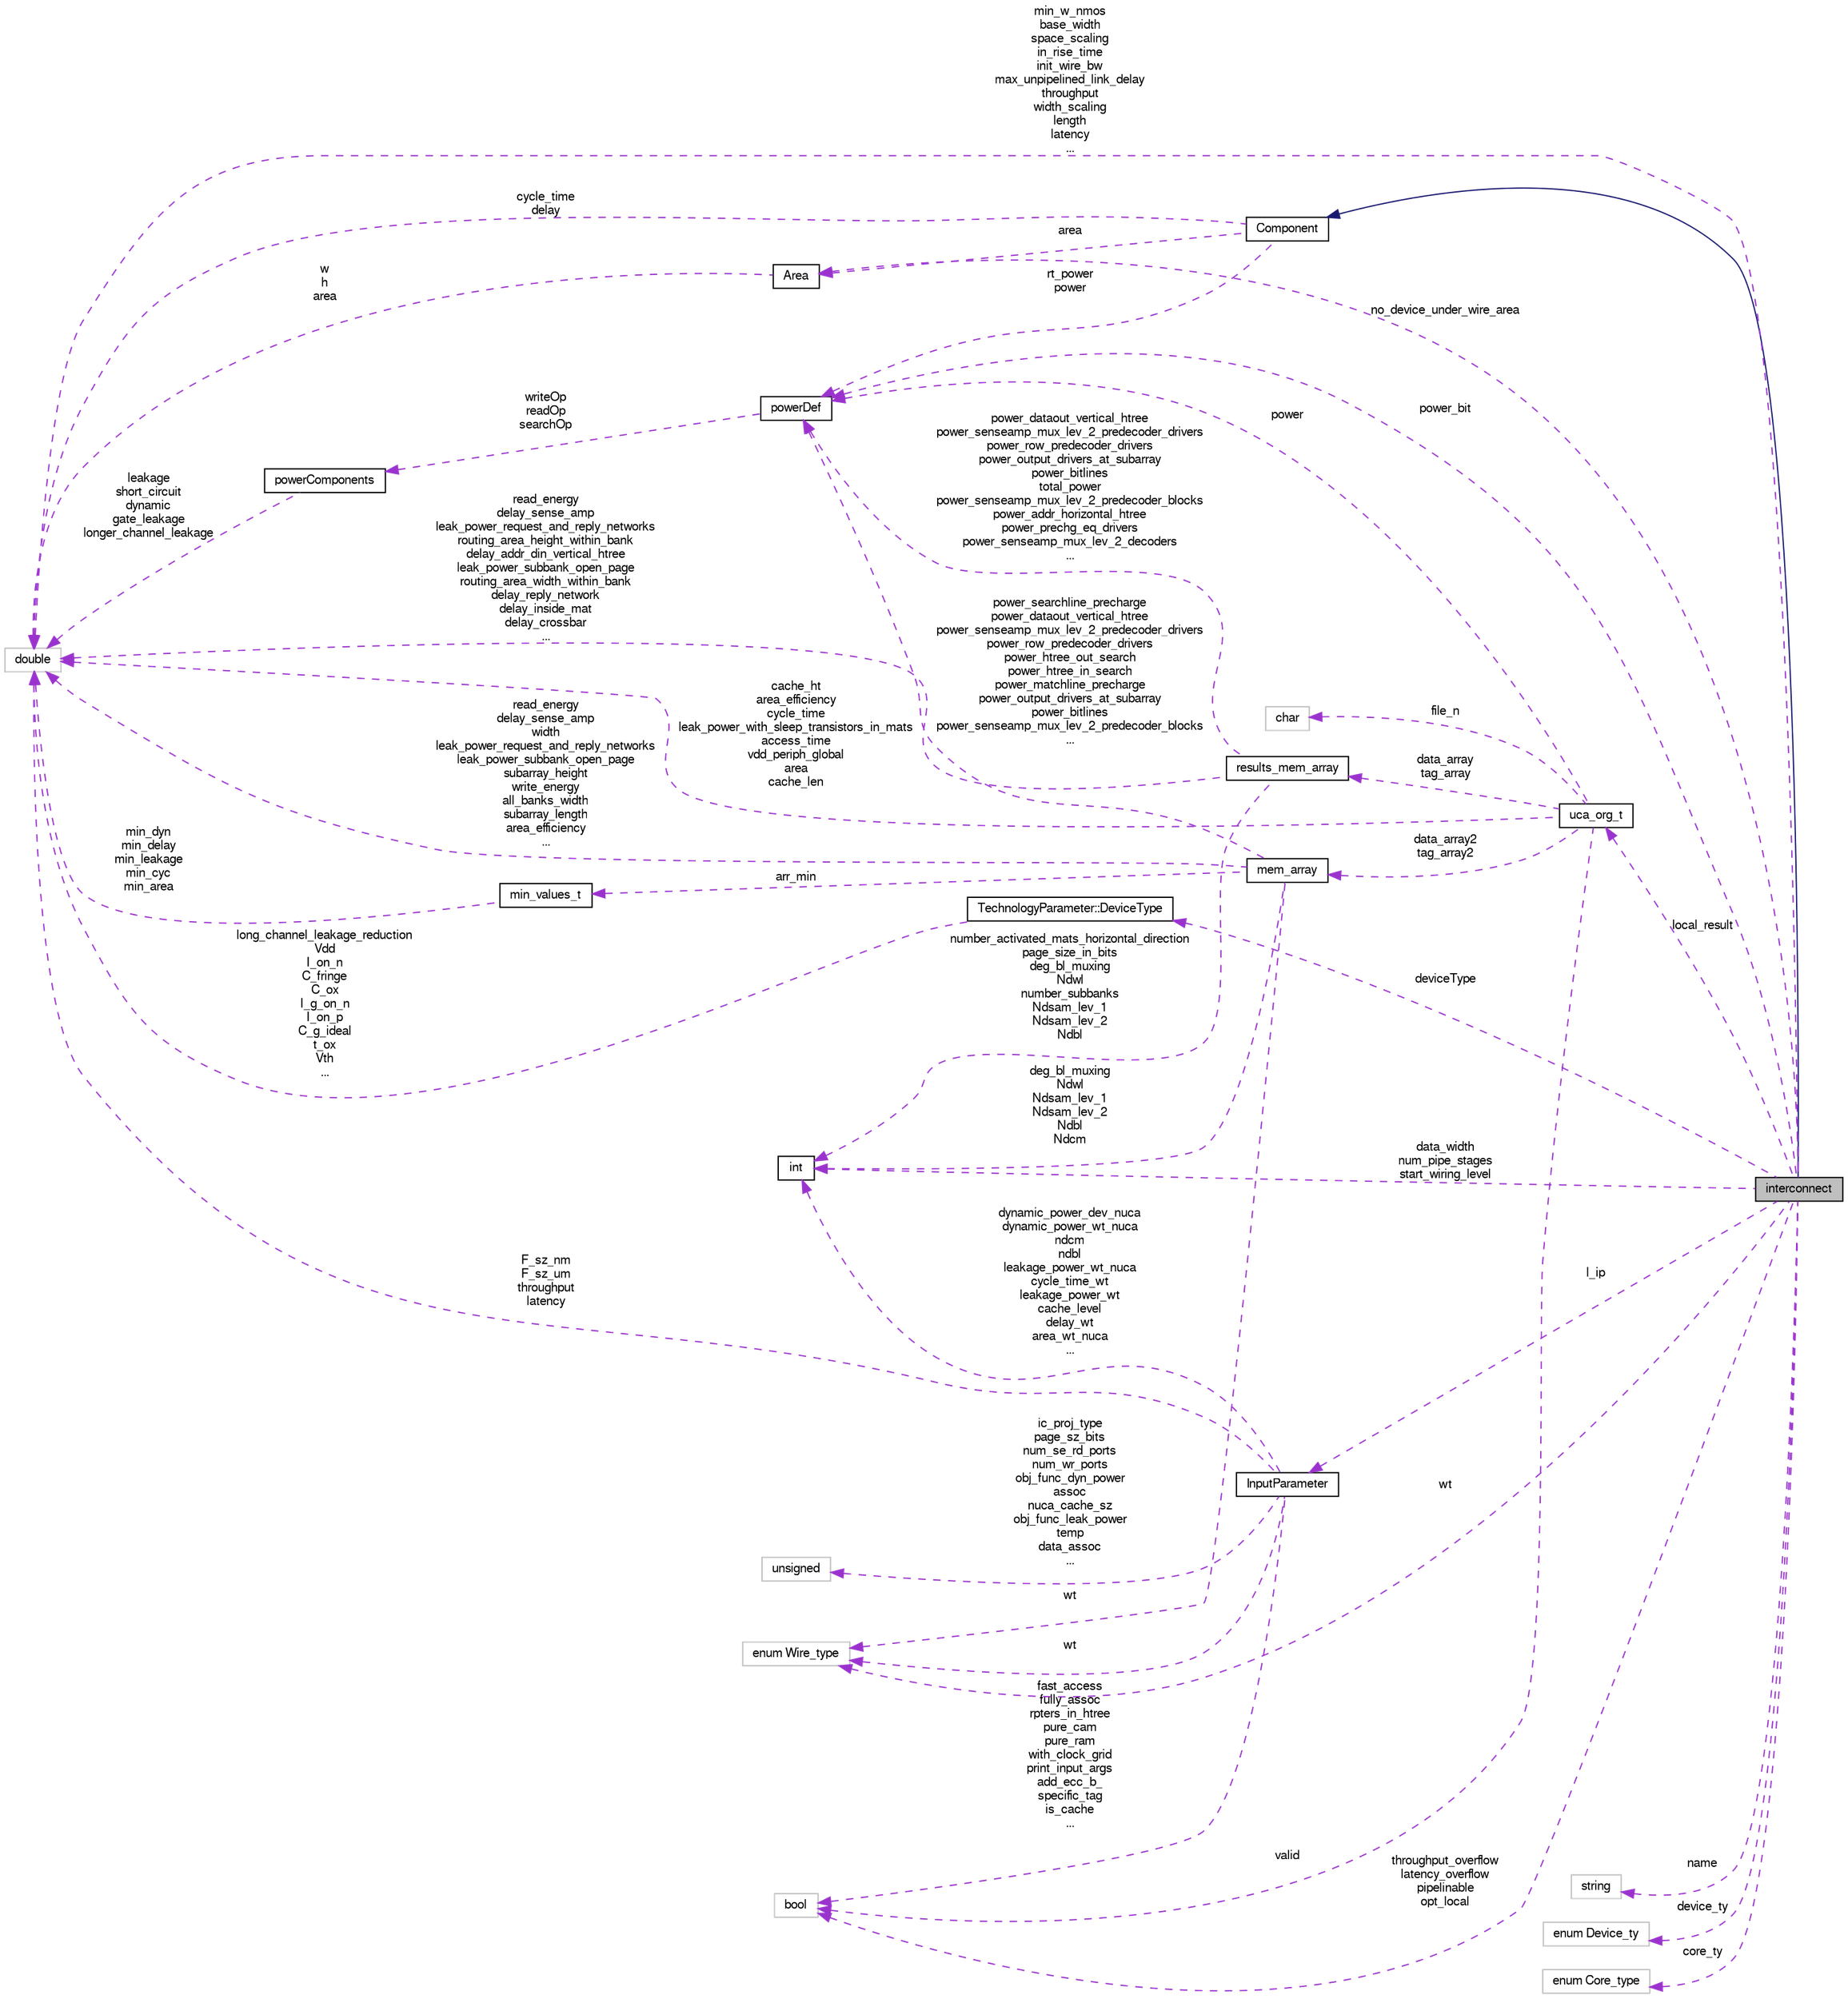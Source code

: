 digraph G
{
  bgcolor="transparent";
  edge [fontname="FreeSans",fontsize="10",labelfontname="FreeSans",labelfontsize="10"];
  node [fontname="FreeSans",fontsize="10",shape=record];
  rankdir=LR;
  Node1 [label="interconnect",height=0.2,width=0.4,color="black", fillcolor="grey75", style="filled" fontcolor="black"];
  Node2 -> Node1 [dir=back,color="midnightblue",fontsize="10",style="solid",fontname="FreeSans"];
  Node2 [label="Component",height=0.2,width=0.4,color="black",URL="$classComponent.html"];
  Node3 -> Node2 [dir=back,color="darkorchid3",fontsize="10",style="dashed",label="cycle_time\ndelay",fontname="FreeSans"];
  Node3 [label="double",height=0.2,width=0.4,color="grey75"];
  Node4 -> Node2 [dir=back,color="darkorchid3",fontsize="10",style="dashed",label="rt_power\npower",fontname="FreeSans"];
  Node4 [label="powerDef",height=0.2,width=0.4,color="black",URL="$classpowerDef.html"];
  Node5 -> Node4 [dir=back,color="darkorchid3",fontsize="10",style="dashed",label="writeOp\nreadOp\nsearchOp",fontname="FreeSans"];
  Node5 [label="powerComponents",height=0.2,width=0.4,color="black",URL="$classpowerComponents.html"];
  Node3 -> Node5 [dir=back,color="darkorchid3",fontsize="10",style="dashed",label="leakage\nshort_circuit\ndynamic\ngate_leakage\nlonger_channel_leakage",fontname="FreeSans"];
  Node6 -> Node2 [dir=back,color="darkorchid3",fontsize="10",style="dashed",label="area",fontname="FreeSans"];
  Node6 [label="Area",height=0.2,width=0.4,color="black",URL="$classArea.html"];
  Node3 -> Node6 [dir=back,color="darkorchid3",fontsize="10",style="dashed",label="w\nh\narea",fontname="FreeSans"];
  Node3 -> Node1 [dir=back,color="darkorchid3",fontsize="10",style="dashed",label="min_w_nmos\nbase_width\nspace_scaling\nin_rise_time\ninit_wire_bw\nmax_unpipelined_link_delay\nthroughput\nwidth_scaling\nlength\nlatency\n...",fontname="FreeSans"];
  Node7 -> Node1 [dir=back,color="darkorchid3",fontsize="10",style="dashed",label="name",fontname="FreeSans"];
  Node7 [label="string",height=0.2,width=0.4,color="grey75"];
  Node8 -> Node1 [dir=back,color="darkorchid3",fontsize="10",style="dashed",label="device_ty",fontname="FreeSans"];
  Node8 [label="enum Device_ty",height=0.2,width=0.4,color="grey75"];
  Node4 -> Node1 [dir=back,color="darkorchid3",fontsize="10",style="dashed",label="power_bit",fontname="FreeSans"];
  Node9 -> Node1 [dir=back,color="darkorchid3",fontsize="10",style="dashed",label="local_result",fontname="FreeSans"];
  Node9 [label="uca_org_t",height=0.2,width=0.4,color="black",URL="$classuca__org__t.html"];
  Node3 -> Node9 [dir=back,color="darkorchid3",fontsize="10",style="dashed",label="cache_ht\narea_efficiency\ncycle_time\nleak_power_with_sleep_transistors_in_mats\naccess_time\nvdd_periph_global\narea\ncache_len",fontname="FreeSans"];
  Node10 -> Node9 [dir=back,color="darkorchid3",fontsize="10",style="dashed",label="file_n",fontname="FreeSans"];
  Node10 [label="char",height=0.2,width=0.4,color="grey75"];
  Node4 -> Node9 [dir=back,color="darkorchid3",fontsize="10",style="dashed",label="power",fontname="FreeSans"];
  Node11 -> Node9 [dir=back,color="darkorchid3",fontsize="10",style="dashed",label="data_array2\ntag_array2",fontname="FreeSans"];
  Node11 [label="mem_array",height=0.2,width=0.4,color="black",URL="$classmem__array.html"];
  Node3 -> Node11 [dir=back,color="darkorchid3",fontsize="10",style="dashed",label="read_energy\ndelay_sense_amp\nwidth\nleak_power_request_and_reply_networks\nleak_power_subbank_open_page\nsubarray_height\nwrite_energy\nall_banks_width\nsubarray_length\narea_efficiency\n...",fontname="FreeSans"];
  Node12 -> Node11 [dir=back,color="darkorchid3",fontsize="10",style="dashed",label="arr_min",fontname="FreeSans"];
  Node12 [label="min_values_t",height=0.2,width=0.4,color="black",URL="$classmin__values__t.html"];
  Node3 -> Node12 [dir=back,color="darkorchid3",fontsize="10",style="dashed",label="min_dyn\nmin_delay\nmin_leakage\nmin_cyc\nmin_area",fontname="FreeSans"];
  Node4 -> Node11 [dir=back,color="darkorchid3",fontsize="10",style="dashed",label="power_searchline_precharge\npower_dataout_vertical_htree\npower_senseamp_mux_lev_2_predecoder_drivers\npower_row_predecoder_drivers\npower_htree_out_search\npower_htree_in_search\npower_matchline_precharge\npower_output_drivers_at_subarray\npower_bitlines\npower_senseamp_mux_lev_2_predecoder_blocks\n...",fontname="FreeSans"];
  Node13 -> Node11 [dir=back,color="darkorchid3",fontsize="10",style="dashed",label="deg_bl_muxing\nNdwl\nNdsam_lev_1\nNdsam_lev_2\nNdbl\nNdcm",fontname="FreeSans"];
  Node13 [label="int",height=0.2,width=0.4,color="black",URL="$classint.html"];
  Node14 -> Node11 [dir=back,color="darkorchid3",fontsize="10",style="dashed",label="wt",fontname="FreeSans"];
  Node14 [label="enum Wire_type",height=0.2,width=0.4,color="grey75"];
  Node15 -> Node9 [dir=back,color="darkorchid3",fontsize="10",style="dashed",label="data_array\ntag_array",fontname="FreeSans"];
  Node15 [label="results_mem_array",height=0.2,width=0.4,color="black",URL="$structresults__mem__array.html"];
  Node3 -> Node15 [dir=back,color="darkorchid3",fontsize="10",style="dashed",label="read_energy\ndelay_sense_amp\nleak_power_request_and_reply_networks\nrouting_area_height_within_bank\ndelay_addr_din_vertical_htree\nleak_power_subbank_open_page\nrouting_area_width_within_bank\ndelay_reply_network\ndelay_inside_mat\ndelay_crossbar\n...",fontname="FreeSans"];
  Node4 -> Node15 [dir=back,color="darkorchid3",fontsize="10",style="dashed",label="power_dataout_vertical_htree\npower_senseamp_mux_lev_2_predecoder_drivers\npower_row_predecoder_drivers\npower_output_drivers_at_subarray\npower_bitlines\ntotal_power\npower_senseamp_mux_lev_2_predecoder_blocks\npower_addr_horizontal_htree\npower_prechg_eq_drivers\npower_senseamp_mux_lev_2_decoders\n...",fontname="FreeSans"];
  Node13 -> Node15 [dir=back,color="darkorchid3",fontsize="10",style="dashed",label="number_activated_mats_horizontal_direction\npage_size_in_bits\ndeg_bl_muxing\nNdwl\nnumber_subbanks\nNdsam_lev_1\nNdsam_lev_2\nNdbl",fontname="FreeSans"];
  Node16 -> Node9 [dir=back,color="darkorchid3",fontsize="10",style="dashed",label="valid",fontname="FreeSans"];
  Node16 [label="bool",height=0.2,width=0.4,color="grey75"];
  Node13 -> Node1 [dir=back,color="darkorchid3",fontsize="10",style="dashed",label="data_width\nnum_pipe_stages\nstart_wiring_level",fontname="FreeSans"];
  Node16 -> Node1 [dir=back,color="darkorchid3",fontsize="10",style="dashed",label="throughput_overflow\nlatency_overflow\npipelinable\nopt_local",fontname="FreeSans"];
  Node6 -> Node1 [dir=back,color="darkorchid3",fontsize="10",style="dashed",label="no_device_under_wire_area",fontname="FreeSans"];
  Node14 -> Node1 [dir=back,color="darkorchid3",fontsize="10",style="dashed",label="wt",fontname="FreeSans"];
  Node17 -> Node1 [dir=back,color="darkorchid3",fontsize="10",style="dashed",label="l_ip",fontname="FreeSans"];
  Node17 [label="InputParameter",height=0.2,width=0.4,color="black",URL="$classInputParameter.html"];
  Node3 -> Node17 [dir=back,color="darkorchid3",fontsize="10",style="dashed",label="F_sz_nm\nF_sz_um\nthroughput\nlatency",fontname="FreeSans"];
  Node13 -> Node17 [dir=back,color="darkorchid3",fontsize="10",style="dashed",label="dynamic_power_dev_nuca\ndynamic_power_wt_nuca\nndcm\nndbl\nleakage_power_wt_nuca\ncycle_time_wt\nleakage_power_wt\ncache_level\ndelay_wt\narea_wt_nuca\n...",fontname="FreeSans"];
  Node16 -> Node17 [dir=back,color="darkorchid3",fontsize="10",style="dashed",label="fast_access\nfully_assoc\nrpters_in_htree\npure_cam\npure_ram\nwith_clock_grid\nprint_input_args\nadd_ecc_b_\nspecific_tag\nis_cache\n...",fontname="FreeSans"];
  Node14 -> Node17 [dir=back,color="darkorchid3",fontsize="10",style="dashed",label="wt",fontname="FreeSans"];
  Node18 -> Node17 [dir=back,color="darkorchid3",fontsize="10",style="dashed",label="ic_proj_type\npage_sz_bits\nnum_se_rd_ports\nnum_wr_ports\nobj_func_dyn_power\nassoc\nnuca_cache_sz\nobj_func_leak_power\ntemp\ndata_assoc\n...",fontname="FreeSans"];
  Node18 [label="unsigned",height=0.2,width=0.4,color="grey75"];
  Node19 -> Node1 [dir=back,color="darkorchid3",fontsize="10",style="dashed",label="deviceType",fontname="FreeSans"];
  Node19 [label="TechnologyParameter::DeviceType",height=0.2,width=0.4,color="black",URL="$classTechnologyParameter_1_1DeviceType.html"];
  Node3 -> Node19 [dir=back,color="darkorchid3",fontsize="10",style="dashed",label="long_channel_leakage_reduction\nVdd\nI_on_n\nC_fringe\nC_ox\nI_g_on_n\nI_on_p\nC_g_ideal\nt_ox\nVth\n...",fontname="FreeSans"];
  Node20 -> Node1 [dir=back,color="darkorchid3",fontsize="10",style="dashed",label="core_ty",fontname="FreeSans"];
  Node20 [label="enum Core_type",height=0.2,width=0.4,color="grey75"];
}
